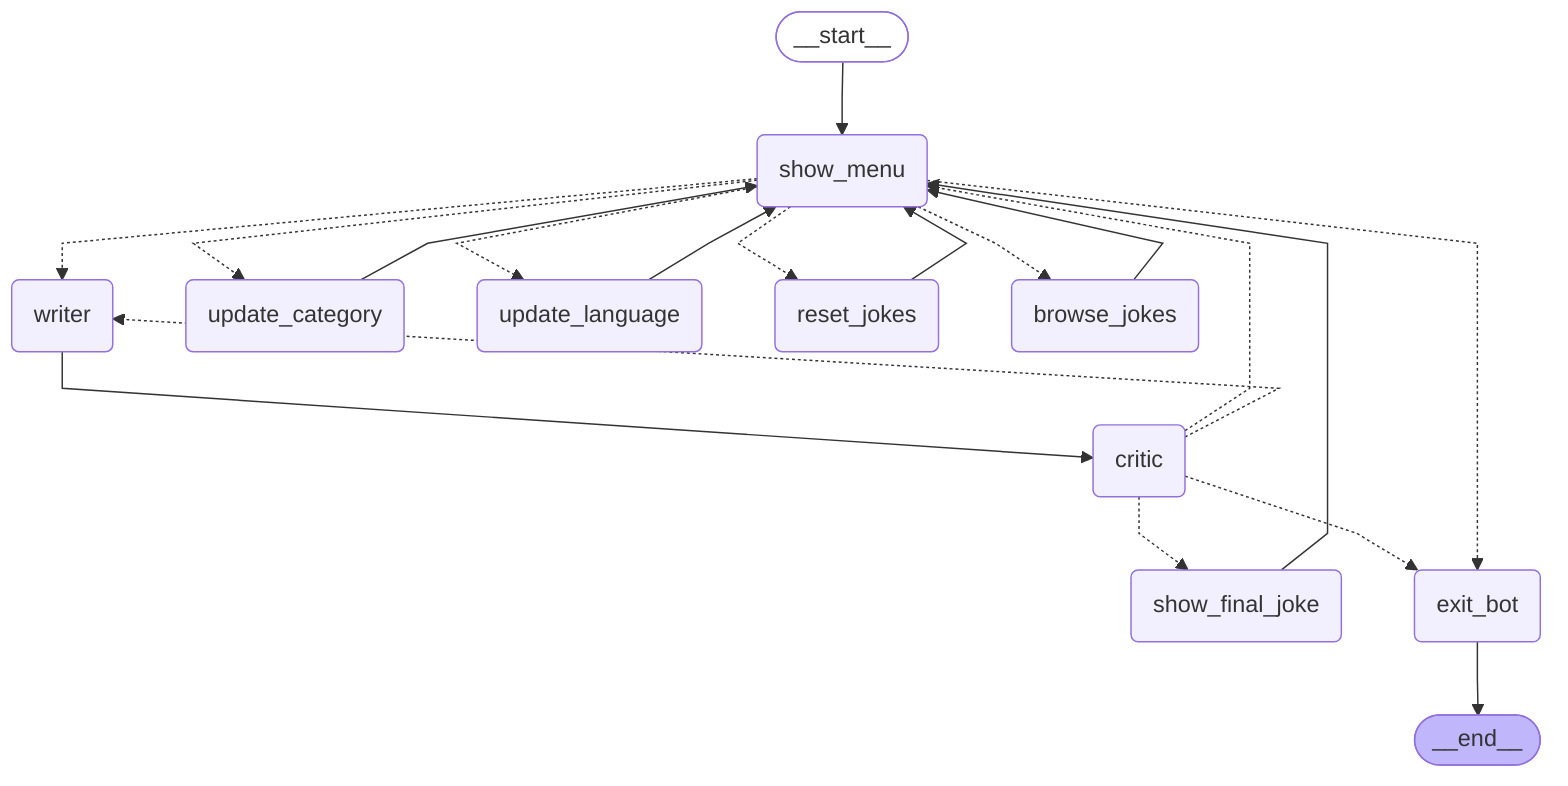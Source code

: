 ---
config:
  flowchart:
    curve: linear
---
graph TD;
	__start__([<p>__start__</p>]):::first
	show_menu(show_menu)
	writer(writer)
	critic(critic)
	show_final_joke(show_final_joke)
	update_category(update_category)
	update_language(update_language)
	reset_jokes(reset_jokes)
	browse_jokes(browse_jokes)
	exit_bot(exit_bot)
	__end__([<p>__end__</p>]):::last
	__start__ --> show_menu;
	browse_jokes --> show_menu;
	critic -.-> exit_bot;
	critic -.-> show_final_joke;
	critic -.-> show_menu;
	critic -.-> writer;
	reset_jokes --> show_menu;
	show_final_joke --> show_menu;
	show_menu -.-> browse_jokes;
	show_menu -.-> exit_bot;
	show_menu -.-> reset_jokes;
	show_menu -.-> update_category;
	show_menu -.-> update_language;
	show_menu -.-> writer;
	update_category --> show_menu;
	update_language --> show_menu;
	writer --> critic;
	exit_bot --> __end__;
	classDef default fill:#f2f0ff,line-height:1.2
	classDef first fill-opacity:0
	classDef last fill:#bfb6fc